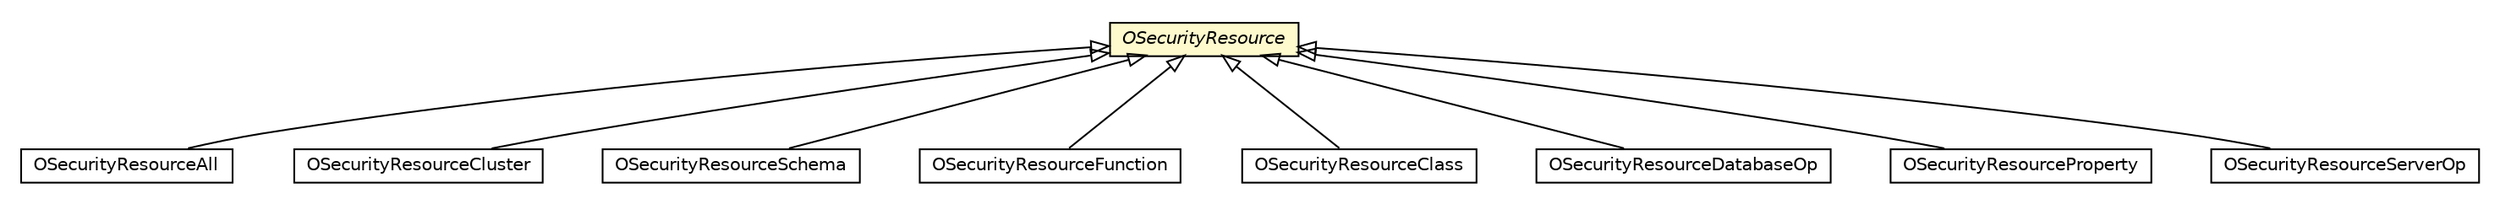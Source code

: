 #!/usr/local/bin/dot
#
# Class diagram 
# Generated by UMLGraph version R5_6-24-gf6e263 (http://www.umlgraph.org/)
#

digraph G {
	edge [fontname="Helvetica",fontsize=10,labelfontname="Helvetica",labelfontsize=10];
	node [fontname="Helvetica",fontsize=10,shape=plaintext];
	nodesep=0.25;
	ranksep=0.5;
	// com.orientechnologies.orient.core.metadata.security.OSecurityResourceAll
	c6624745 [label=<<table title="com.orientechnologies.orient.core.metadata.security.OSecurityResourceAll" border="0" cellborder="1" cellspacing="0" cellpadding="2" port="p" href="./OSecurityResourceAll.html">
		<tr><td><table border="0" cellspacing="0" cellpadding="1">
<tr><td align="center" balign="center"> OSecurityResourceAll </td></tr>
		</table></td></tr>
		</table>>, URL="./OSecurityResourceAll.html", fontname="Helvetica", fontcolor="black", fontsize=10.0];
	// com.orientechnologies.orient.core.metadata.security.OSecurityResourceCluster
	c6624746 [label=<<table title="com.orientechnologies.orient.core.metadata.security.OSecurityResourceCluster" border="0" cellborder="1" cellspacing="0" cellpadding="2" port="p" href="./OSecurityResourceCluster.html">
		<tr><td><table border="0" cellspacing="0" cellpadding="1">
<tr><td align="center" balign="center"> OSecurityResourceCluster </td></tr>
		</table></td></tr>
		</table>>, URL="./OSecurityResourceCluster.html", fontname="Helvetica", fontcolor="black", fontsize=10.0];
	// com.orientechnologies.orient.core.metadata.security.OSecurityResourceSchema
	c6624757 [label=<<table title="com.orientechnologies.orient.core.metadata.security.OSecurityResourceSchema" border="0" cellborder="1" cellspacing="0" cellpadding="2" port="p" href="./OSecurityResourceSchema.html">
		<tr><td><table border="0" cellspacing="0" cellpadding="1">
<tr><td align="center" balign="center"> OSecurityResourceSchema </td></tr>
		</table></td></tr>
		</table>>, URL="./OSecurityResourceSchema.html", fontname="Helvetica", fontcolor="black", fontsize=10.0];
	// com.orientechnologies.orient.core.metadata.security.OSecurityResourceFunction
	c6624763 [label=<<table title="com.orientechnologies.orient.core.metadata.security.OSecurityResourceFunction" border="0" cellborder="1" cellspacing="0" cellpadding="2" port="p" href="./OSecurityResourceFunction.html">
		<tr><td><table border="0" cellspacing="0" cellpadding="1">
<tr><td align="center" balign="center"> OSecurityResourceFunction </td></tr>
		</table></td></tr>
		</table>>, URL="./OSecurityResourceFunction.html", fontname="Helvetica", fontcolor="black", fontsize=10.0];
	// com.orientechnologies.orient.core.metadata.security.OSecurityResourceClass
	c6624772 [label=<<table title="com.orientechnologies.orient.core.metadata.security.OSecurityResourceClass" border="0" cellborder="1" cellspacing="0" cellpadding="2" port="p" href="./OSecurityResourceClass.html">
		<tr><td><table border="0" cellspacing="0" cellpadding="1">
<tr><td align="center" balign="center"> OSecurityResourceClass </td></tr>
		</table></td></tr>
		</table>>, URL="./OSecurityResourceClass.html", fontname="Helvetica", fontcolor="black", fontsize=10.0];
	// com.orientechnologies.orient.core.metadata.security.OSecurityResourceDatabaseOp
	c6624773 [label=<<table title="com.orientechnologies.orient.core.metadata.security.OSecurityResourceDatabaseOp" border="0" cellborder="1" cellspacing="0" cellpadding="2" port="p" href="./OSecurityResourceDatabaseOp.html">
		<tr><td><table border="0" cellspacing="0" cellpadding="1">
<tr><td align="center" balign="center"> OSecurityResourceDatabaseOp </td></tr>
		</table></td></tr>
		</table>>, URL="./OSecurityResourceDatabaseOp.html", fontname="Helvetica", fontcolor="black", fontsize=10.0];
	// com.orientechnologies.orient.core.metadata.security.OSecurityResourceProperty
	c6624774 [label=<<table title="com.orientechnologies.orient.core.metadata.security.OSecurityResourceProperty" border="0" cellborder="1" cellspacing="0" cellpadding="2" port="p" href="./OSecurityResourceProperty.html">
		<tr><td><table border="0" cellspacing="0" cellpadding="1">
<tr><td align="center" balign="center"> OSecurityResourceProperty </td></tr>
		</table></td></tr>
		</table>>, URL="./OSecurityResourceProperty.html", fontname="Helvetica", fontcolor="black", fontsize=10.0];
	// com.orientechnologies.orient.core.metadata.security.OSecurityResourceServerOp
	c6624777 [label=<<table title="com.orientechnologies.orient.core.metadata.security.OSecurityResourceServerOp" border="0" cellborder="1" cellspacing="0" cellpadding="2" port="p" href="./OSecurityResourceServerOp.html">
		<tr><td><table border="0" cellspacing="0" cellpadding="1">
<tr><td align="center" balign="center"> OSecurityResourceServerOp </td></tr>
		</table></td></tr>
		</table>>, URL="./OSecurityResourceServerOp.html", fontname="Helvetica", fontcolor="black", fontsize=10.0];
	// com.orientechnologies.orient.core.metadata.security.OSecurityResource
	c6624778 [label=<<table title="com.orientechnologies.orient.core.metadata.security.OSecurityResource" border="0" cellborder="1" cellspacing="0" cellpadding="2" port="p" bgcolor="lemonChiffon" href="./OSecurityResource.html">
		<tr><td><table border="0" cellspacing="0" cellpadding="1">
<tr><td align="center" balign="center"><font face="Helvetica-Oblique"> OSecurityResource </font></td></tr>
		</table></td></tr>
		</table>>, URL="./OSecurityResource.html", fontname="Helvetica", fontcolor="black", fontsize=10.0];
	//com.orientechnologies.orient.core.metadata.security.OSecurityResourceAll extends com.orientechnologies.orient.core.metadata.security.OSecurityResource
	c6624778:p -> c6624745:p [dir=back,arrowtail=empty];
	//com.orientechnologies.orient.core.metadata.security.OSecurityResourceCluster extends com.orientechnologies.orient.core.metadata.security.OSecurityResource
	c6624778:p -> c6624746:p [dir=back,arrowtail=empty];
	//com.orientechnologies.orient.core.metadata.security.OSecurityResourceSchema extends com.orientechnologies.orient.core.metadata.security.OSecurityResource
	c6624778:p -> c6624757:p [dir=back,arrowtail=empty];
	//com.orientechnologies.orient.core.metadata.security.OSecurityResourceFunction extends com.orientechnologies.orient.core.metadata.security.OSecurityResource
	c6624778:p -> c6624763:p [dir=back,arrowtail=empty];
	//com.orientechnologies.orient.core.metadata.security.OSecurityResourceClass extends com.orientechnologies.orient.core.metadata.security.OSecurityResource
	c6624778:p -> c6624772:p [dir=back,arrowtail=empty];
	//com.orientechnologies.orient.core.metadata.security.OSecurityResourceDatabaseOp extends com.orientechnologies.orient.core.metadata.security.OSecurityResource
	c6624778:p -> c6624773:p [dir=back,arrowtail=empty];
	//com.orientechnologies.orient.core.metadata.security.OSecurityResourceProperty extends com.orientechnologies.orient.core.metadata.security.OSecurityResource
	c6624778:p -> c6624774:p [dir=back,arrowtail=empty];
	//com.orientechnologies.orient.core.metadata.security.OSecurityResourceServerOp extends com.orientechnologies.orient.core.metadata.security.OSecurityResource
	c6624778:p -> c6624777:p [dir=back,arrowtail=empty];
}

